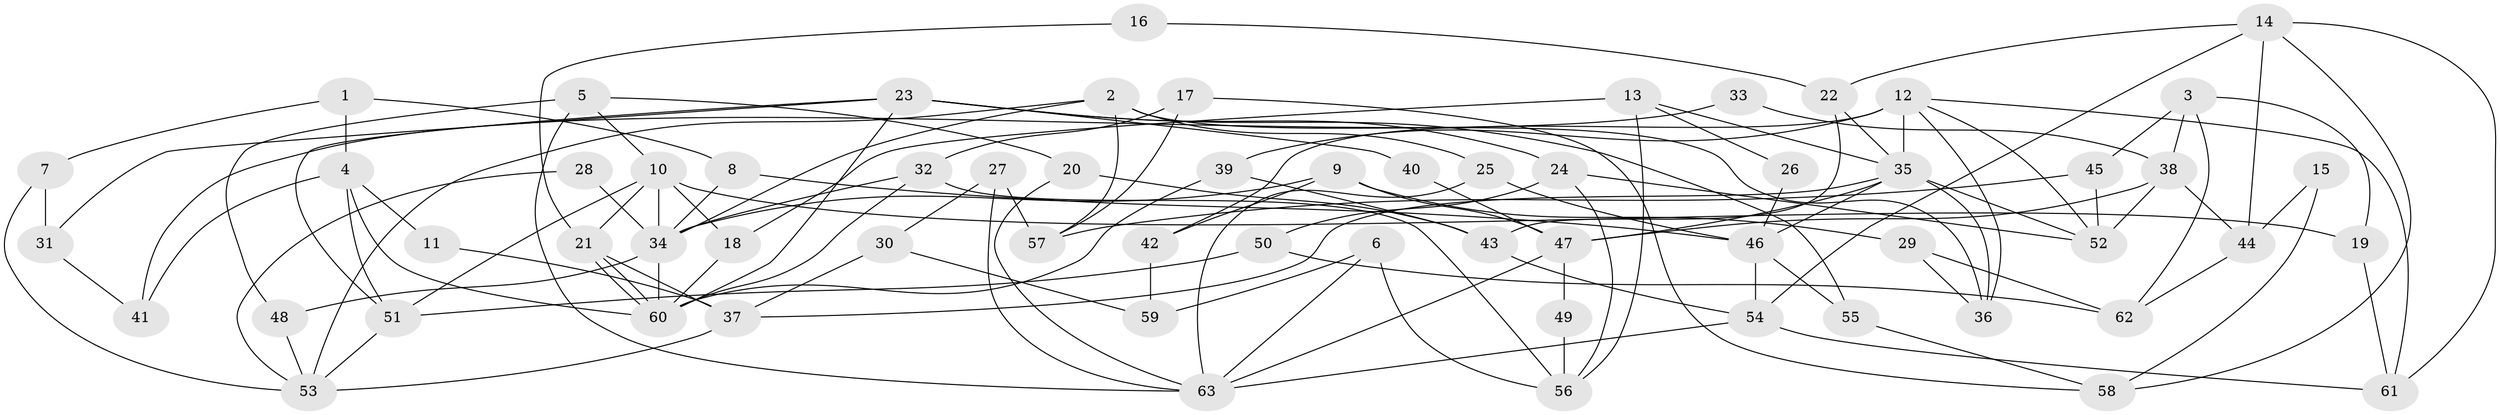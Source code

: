 // coarse degree distribution, {6: 0.09375, 3: 0.15625, 2: 0.125, 4: 0.125, 7: 0.09375, 5: 0.1875, 9: 0.03125, 8: 0.0625, 12: 0.03125, 10: 0.0625, 11: 0.03125}
// Generated by graph-tools (version 1.1) at 2025/46/03/06/25 01:46:56]
// undirected, 63 vertices, 126 edges
graph export_dot {
graph [start="1"]
  node [color=gray90,style=filled];
  1;
  2;
  3;
  4;
  5;
  6;
  7;
  8;
  9;
  10;
  11;
  12;
  13;
  14;
  15;
  16;
  17;
  18;
  19;
  20;
  21;
  22;
  23;
  24;
  25;
  26;
  27;
  28;
  29;
  30;
  31;
  32;
  33;
  34;
  35;
  36;
  37;
  38;
  39;
  40;
  41;
  42;
  43;
  44;
  45;
  46;
  47;
  48;
  49;
  50;
  51;
  52;
  53;
  54;
  55;
  56;
  57;
  58;
  59;
  60;
  61;
  62;
  63;
  1 -- 8;
  1 -- 4;
  1 -- 7;
  2 -- 36;
  2 -- 53;
  2 -- 25;
  2 -- 34;
  2 -- 57;
  3 -- 45;
  3 -- 19;
  3 -- 38;
  3 -- 62;
  4 -- 60;
  4 -- 51;
  4 -- 11;
  4 -- 41;
  5 -- 10;
  5 -- 63;
  5 -- 20;
  5 -- 48;
  6 -- 56;
  6 -- 63;
  6 -- 59;
  7 -- 53;
  7 -- 31;
  8 -- 46;
  8 -- 34;
  9 -- 47;
  9 -- 34;
  9 -- 29;
  9 -- 42;
  10 -- 34;
  10 -- 51;
  10 -- 18;
  10 -- 19;
  10 -- 21;
  11 -- 37;
  12 -- 35;
  12 -- 61;
  12 -- 36;
  12 -- 39;
  12 -- 42;
  12 -- 52;
  13 -- 18;
  13 -- 35;
  13 -- 26;
  13 -- 56;
  14 -- 22;
  14 -- 44;
  14 -- 54;
  14 -- 58;
  14 -- 61;
  15 -- 58;
  15 -- 44;
  16 -- 21;
  16 -- 22;
  17 -- 58;
  17 -- 32;
  17 -- 57;
  18 -- 60;
  19 -- 61;
  20 -- 43;
  20 -- 63;
  21 -- 60;
  21 -- 60;
  21 -- 37;
  22 -- 35;
  22 -- 43;
  23 -- 24;
  23 -- 60;
  23 -- 31;
  23 -- 40;
  23 -- 51;
  23 -- 55;
  24 -- 52;
  24 -- 56;
  24 -- 50;
  25 -- 63;
  25 -- 46;
  26 -- 46;
  27 -- 63;
  27 -- 57;
  27 -- 30;
  28 -- 53;
  28 -- 34;
  29 -- 36;
  29 -- 62;
  30 -- 59;
  30 -- 37;
  31 -- 41;
  32 -- 60;
  32 -- 34;
  32 -- 56;
  33 -- 41;
  33 -- 38;
  34 -- 48;
  34 -- 60;
  35 -- 47;
  35 -- 37;
  35 -- 36;
  35 -- 46;
  35 -- 52;
  37 -- 53;
  38 -- 52;
  38 -- 44;
  38 -- 47;
  39 -- 60;
  39 -- 43;
  40 -- 47;
  42 -- 59;
  43 -- 54;
  44 -- 62;
  45 -- 57;
  45 -- 52;
  46 -- 54;
  46 -- 55;
  47 -- 63;
  47 -- 49;
  48 -- 53;
  49 -- 56;
  50 -- 62;
  50 -- 51;
  51 -- 53;
  54 -- 61;
  54 -- 63;
  55 -- 58;
}
